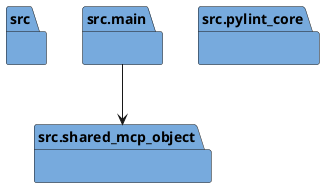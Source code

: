 @startuml packages
set namespaceSeparator none
package "src" as src #77AADD {
}
package "src.main" as src.main #77AADD {
}
package "src.pylint_core" as src.pylint_core #77AADD {
}
package "src.shared_mcp_object" as src.shared_mcp_object #77AADD {
}
src.main --> src.shared_mcp_object
@enduml
